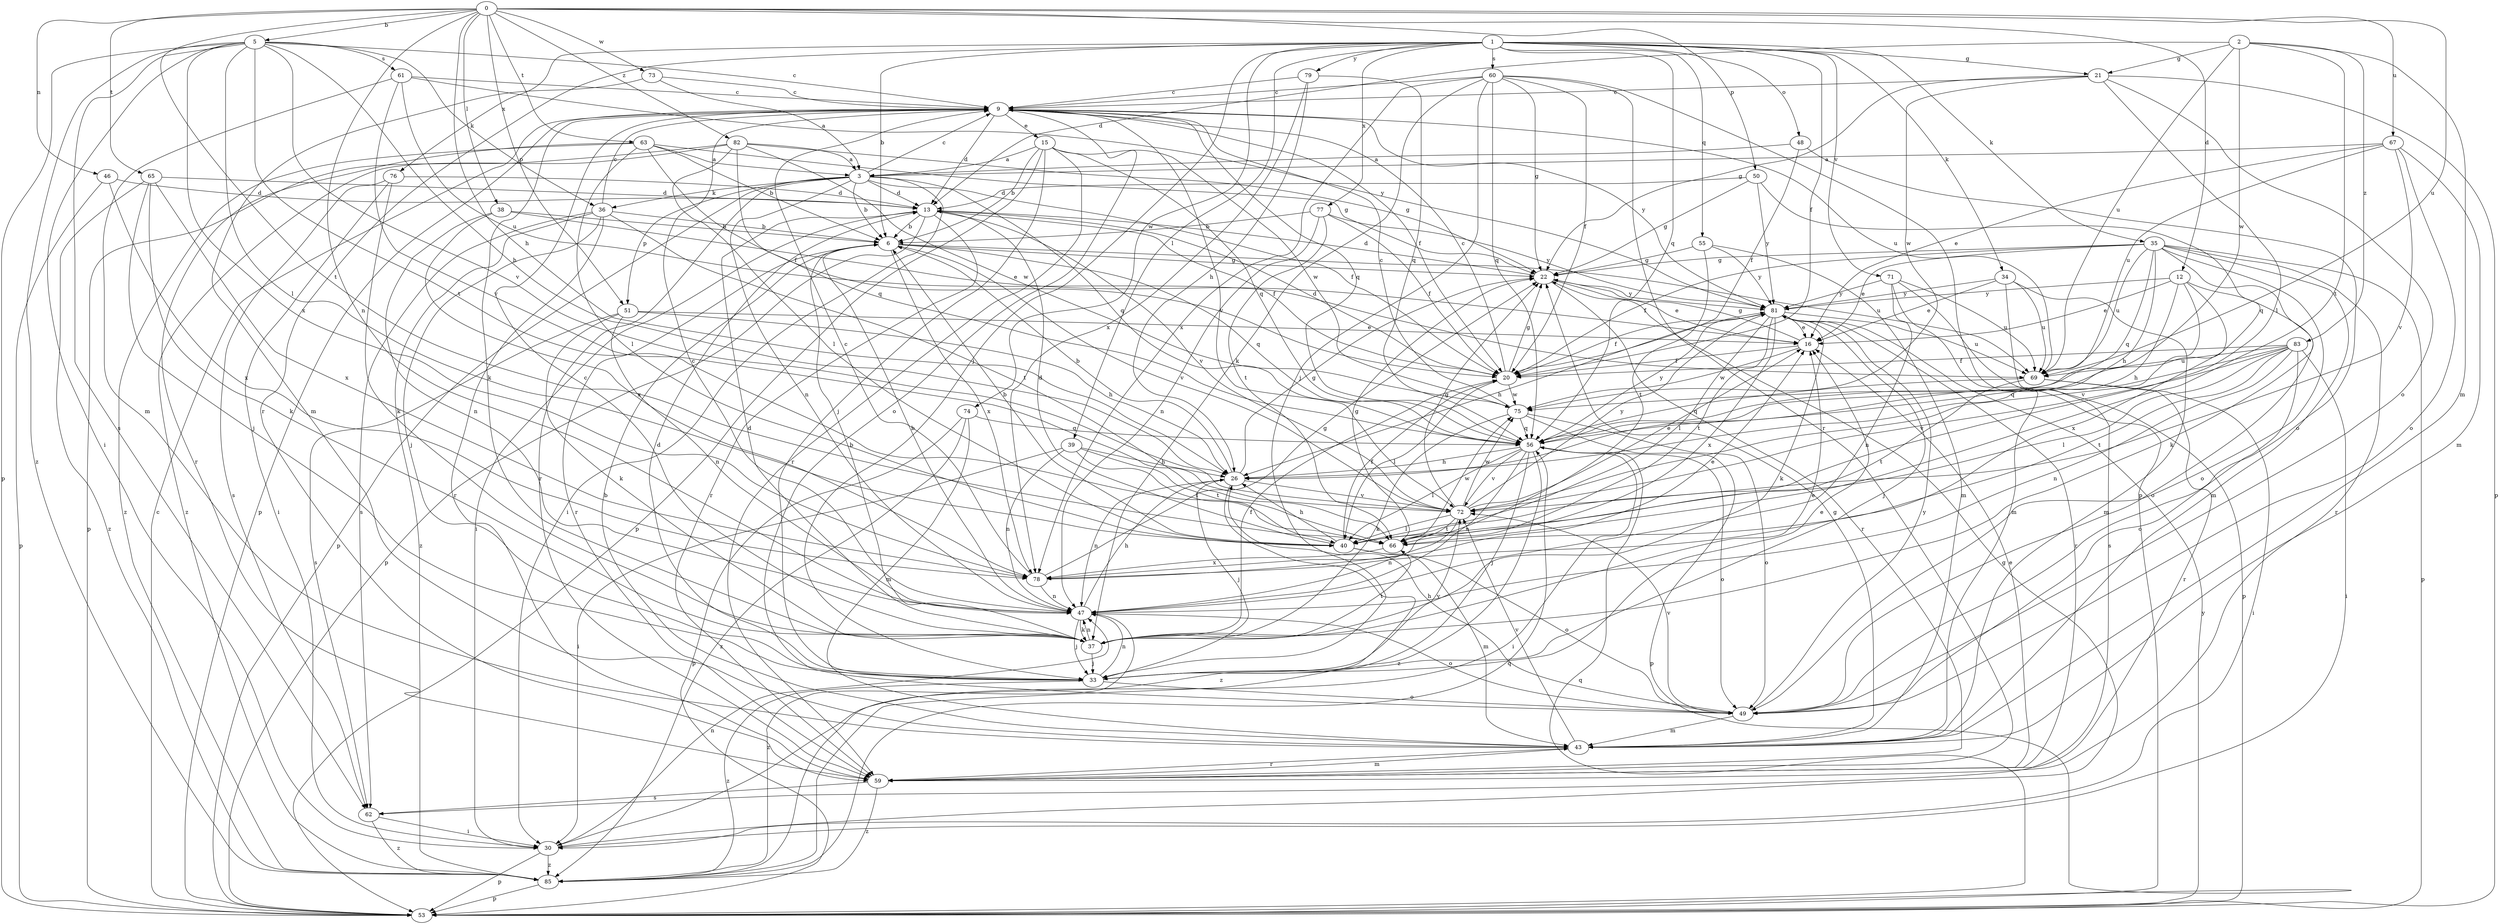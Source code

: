 strict digraph  {
0;
1;
2;
3;
5;
6;
9;
12;
13;
15;
16;
20;
21;
22;
26;
30;
33;
34;
35;
36;
37;
38;
39;
40;
43;
46;
47;
48;
49;
50;
51;
53;
55;
56;
59;
60;
61;
62;
63;
65;
66;
67;
69;
71;
72;
73;
74;
75;
76;
77;
78;
79;
81;
82;
83;
85;
0 -> 5  [label=b];
0 -> 12  [label=d];
0 -> 26  [label=h];
0 -> 38  [label=l];
0 -> 46  [label=n];
0 -> 47  [label=n];
0 -> 50  [label=p];
0 -> 51  [label=p];
0 -> 63  [label=t];
0 -> 65  [label=t];
0 -> 66  [label=t];
0 -> 67  [label=u];
0 -> 69  [label=u];
0 -> 73  [label=w];
0 -> 82  [label=z];
1 -> 6  [label=b];
1 -> 20  [label=f];
1 -> 21  [label=g];
1 -> 33  [label=j];
1 -> 34  [label=k];
1 -> 35  [label=k];
1 -> 39  [label=l];
1 -> 48  [label=o];
1 -> 55  [label=q];
1 -> 56  [label=q];
1 -> 59  [label=r];
1 -> 60  [label=s];
1 -> 71  [label=v];
1 -> 74  [label=w];
1 -> 76  [label=x];
1 -> 77  [label=x];
1 -> 79  [label=y];
2 -> 13  [label=d];
2 -> 21  [label=g];
2 -> 43  [label=m];
2 -> 66  [label=t];
2 -> 69  [label=u];
2 -> 75  [label=w];
2 -> 83  [label=z];
3 -> 6  [label=b];
3 -> 9  [label=c];
3 -> 13  [label=d];
3 -> 20  [label=f];
3 -> 30  [label=i];
3 -> 36  [label=k];
3 -> 47  [label=n];
3 -> 51  [label=p];
3 -> 53  [label=p];
3 -> 56  [label=q];
3 -> 59  [label=r];
5 -> 9  [label=c];
5 -> 26  [label=h];
5 -> 30  [label=i];
5 -> 36  [label=k];
5 -> 40  [label=l];
5 -> 53  [label=p];
5 -> 61  [label=s];
5 -> 62  [label=s];
5 -> 66  [label=t];
5 -> 72  [label=v];
5 -> 78  [label=x];
5 -> 85  [label=z];
6 -> 22  [label=g];
6 -> 56  [label=q];
6 -> 59  [label=r];
6 -> 69  [label=u];
6 -> 72  [label=v];
6 -> 78  [label=x];
9 -> 13  [label=d];
9 -> 15  [label=e];
9 -> 20  [label=f];
9 -> 37  [label=k];
9 -> 49  [label=o];
9 -> 53  [label=p];
9 -> 56  [label=q];
9 -> 69  [label=u];
9 -> 72  [label=v];
9 -> 81  [label=y];
12 -> 16  [label=e];
12 -> 26  [label=h];
12 -> 49  [label=o];
12 -> 72  [label=v];
12 -> 78  [label=x];
12 -> 81  [label=y];
13 -> 6  [label=b];
13 -> 20  [label=f];
13 -> 30  [label=i];
13 -> 53  [label=p];
13 -> 59  [label=r];
13 -> 72  [label=v];
15 -> 3  [label=a];
15 -> 6  [label=b];
15 -> 33  [label=j];
15 -> 53  [label=p];
15 -> 56  [label=q];
15 -> 59  [label=r];
15 -> 75  [label=w];
16 -> 20  [label=f];
16 -> 22  [label=g];
16 -> 75  [label=w];
20 -> 9  [label=c];
20 -> 13  [label=d];
20 -> 22  [label=g];
20 -> 40  [label=l];
20 -> 75  [label=w];
21 -> 9  [label=c];
21 -> 22  [label=g];
21 -> 40  [label=l];
21 -> 49  [label=o];
21 -> 53  [label=p];
21 -> 75  [label=w];
22 -> 13  [label=d];
22 -> 16  [label=e];
22 -> 59  [label=r];
22 -> 81  [label=y];
26 -> 6  [label=b];
26 -> 22  [label=g];
26 -> 33  [label=j];
26 -> 47  [label=n];
26 -> 72  [label=v];
26 -> 85  [label=z];
30 -> 22  [label=g];
30 -> 47  [label=n];
30 -> 53  [label=p];
30 -> 85  [label=z];
33 -> 13  [label=d];
33 -> 16  [label=e];
33 -> 47  [label=n];
33 -> 49  [label=o];
33 -> 72  [label=v];
33 -> 85  [label=z];
34 -> 16  [label=e];
34 -> 43  [label=m];
34 -> 62  [label=s];
34 -> 69  [label=u];
34 -> 81  [label=y];
35 -> 16  [label=e];
35 -> 20  [label=f];
35 -> 22  [label=g];
35 -> 26  [label=h];
35 -> 37  [label=k];
35 -> 43  [label=m];
35 -> 49  [label=o];
35 -> 53  [label=p];
35 -> 56  [label=q];
35 -> 59  [label=r];
35 -> 69  [label=u];
36 -> 6  [label=b];
36 -> 9  [label=c];
36 -> 33  [label=j];
36 -> 59  [label=r];
36 -> 62  [label=s];
36 -> 66  [label=t];
36 -> 85  [label=z];
37 -> 6  [label=b];
37 -> 9  [label=c];
37 -> 13  [label=d];
37 -> 16  [label=e];
37 -> 20  [label=f];
37 -> 33  [label=j];
37 -> 47  [label=n];
37 -> 66  [label=t];
38 -> 6  [label=b];
38 -> 16  [label=e];
38 -> 47  [label=n];
38 -> 78  [label=x];
39 -> 26  [label=h];
39 -> 30  [label=i];
39 -> 40  [label=l];
39 -> 47  [label=n];
39 -> 66  [label=t];
40 -> 6  [label=b];
40 -> 13  [label=d];
40 -> 20  [label=f];
40 -> 26  [label=h];
40 -> 43  [label=m];
40 -> 49  [label=o];
43 -> 6  [label=b];
43 -> 22  [label=g];
43 -> 59  [label=r];
43 -> 72  [label=v];
46 -> 13  [label=d];
46 -> 53  [label=p];
46 -> 78  [label=x];
47 -> 6  [label=b];
47 -> 9  [label=c];
47 -> 26  [label=h];
47 -> 33  [label=j];
47 -> 37  [label=k];
47 -> 49  [label=o];
47 -> 85  [label=z];
48 -> 3  [label=a];
48 -> 20  [label=f];
48 -> 49  [label=o];
49 -> 26  [label=h];
49 -> 43  [label=m];
49 -> 72  [label=v];
49 -> 81  [label=y];
50 -> 13  [label=d];
50 -> 22  [label=g];
50 -> 56  [label=q];
50 -> 81  [label=y];
51 -> 16  [label=e];
51 -> 26  [label=h];
51 -> 37  [label=k];
51 -> 47  [label=n];
51 -> 62  [label=s];
53 -> 9  [label=c];
53 -> 56  [label=q];
53 -> 81  [label=y];
55 -> 22  [label=g];
55 -> 43  [label=m];
55 -> 66  [label=t];
55 -> 81  [label=y];
56 -> 26  [label=h];
56 -> 30  [label=i];
56 -> 33  [label=j];
56 -> 40  [label=l];
56 -> 47  [label=n];
56 -> 49  [label=o];
56 -> 72  [label=v];
56 -> 81  [label=y];
56 -> 85  [label=z];
59 -> 16  [label=e];
59 -> 43  [label=m];
59 -> 62  [label=s];
59 -> 85  [label=z];
60 -> 9  [label=c];
60 -> 20  [label=f];
60 -> 22  [label=g];
60 -> 33  [label=j];
60 -> 37  [label=k];
60 -> 53  [label=p];
60 -> 56  [label=q];
60 -> 59  [label=r];
60 -> 78  [label=x];
61 -> 9  [label=c];
61 -> 43  [label=m];
61 -> 69  [label=u];
61 -> 72  [label=v];
61 -> 81  [label=y];
62 -> 30  [label=i];
62 -> 85  [label=z];
63 -> 3  [label=a];
63 -> 6  [label=b];
63 -> 20  [label=f];
63 -> 22  [label=g];
63 -> 40  [label=l];
63 -> 59  [label=r];
63 -> 85  [label=z];
65 -> 13  [label=d];
65 -> 33  [label=j];
65 -> 37  [label=k];
65 -> 78  [label=x];
65 -> 85  [label=z];
66 -> 22  [label=g];
66 -> 75  [label=w];
66 -> 78  [label=x];
67 -> 3  [label=a];
67 -> 16  [label=e];
67 -> 43  [label=m];
67 -> 49  [label=o];
67 -> 69  [label=u];
67 -> 72  [label=v];
69 -> 30  [label=i];
69 -> 56  [label=q];
69 -> 59  [label=r];
69 -> 66  [label=t];
71 -> 43  [label=m];
71 -> 47  [label=n];
71 -> 53  [label=p];
71 -> 69  [label=u];
71 -> 81  [label=y];
72 -> 16  [label=e];
72 -> 22  [label=g];
72 -> 40  [label=l];
72 -> 47  [label=n];
72 -> 66  [label=t];
72 -> 75  [label=w];
72 -> 81  [label=y];
73 -> 3  [label=a];
73 -> 9  [label=c];
73 -> 43  [label=m];
74 -> 43  [label=m];
74 -> 53  [label=p];
74 -> 56  [label=q];
74 -> 85  [label=z];
75 -> 9  [label=c];
75 -> 37  [label=k];
75 -> 49  [label=o];
75 -> 53  [label=p];
75 -> 56  [label=q];
76 -> 13  [label=d];
76 -> 30  [label=i];
76 -> 37  [label=k];
76 -> 62  [label=s];
77 -> 6  [label=b];
77 -> 20  [label=f];
77 -> 47  [label=n];
77 -> 66  [label=t];
77 -> 81  [label=y];
78 -> 9  [label=c];
78 -> 16  [label=e];
78 -> 22  [label=g];
78 -> 47  [label=n];
79 -> 9  [label=c];
79 -> 26  [label=h];
79 -> 56  [label=q];
79 -> 78  [label=x];
81 -> 16  [label=e];
81 -> 20  [label=f];
81 -> 26  [label=h];
81 -> 33  [label=j];
81 -> 37  [label=k];
81 -> 40  [label=l];
81 -> 59  [label=r];
81 -> 66  [label=t];
81 -> 69  [label=u];
81 -> 78  [label=x];
82 -> 3  [label=a];
82 -> 22  [label=g];
82 -> 40  [label=l];
82 -> 53  [label=p];
82 -> 56  [label=q];
82 -> 75  [label=w];
82 -> 85  [label=z];
83 -> 20  [label=f];
83 -> 30  [label=i];
83 -> 40  [label=l];
83 -> 47  [label=n];
83 -> 49  [label=o];
83 -> 56  [label=q];
83 -> 66  [label=t];
83 -> 69  [label=u];
83 -> 72  [label=v];
85 -> 53  [label=p];
85 -> 56  [label=q];
}
